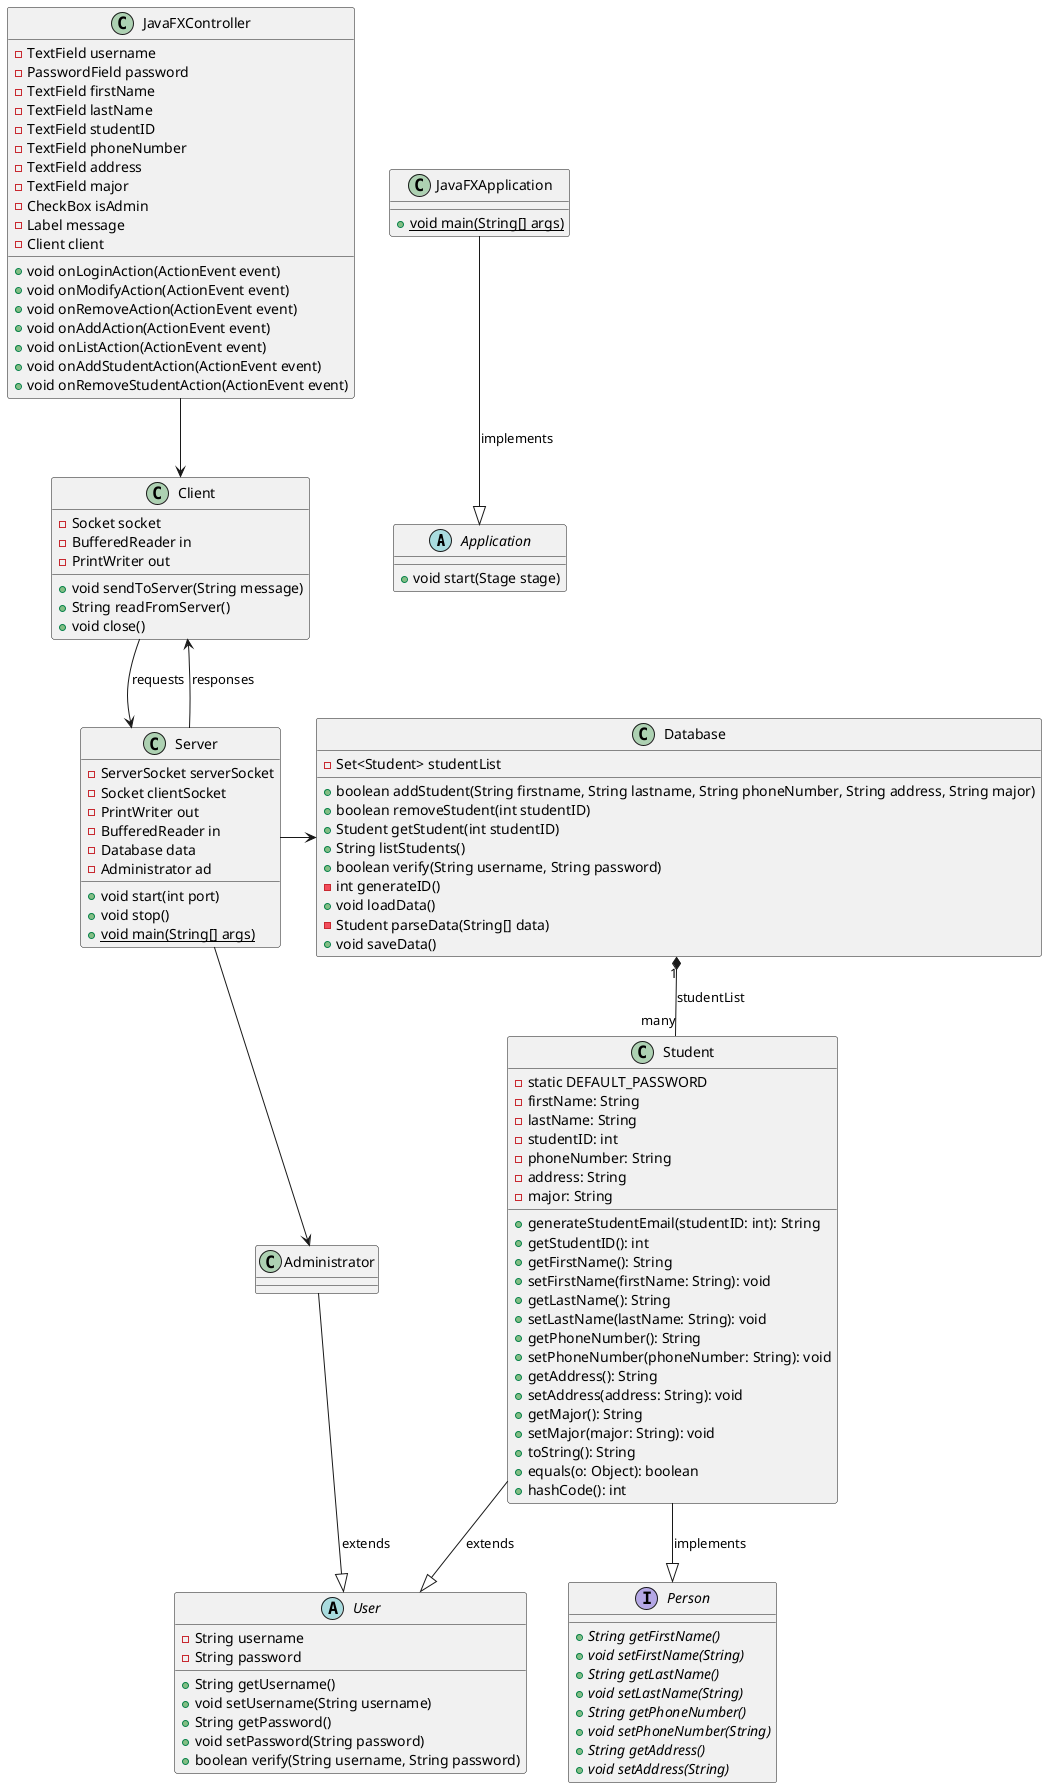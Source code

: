 @startuml
'https://plantuml.com/class-diagram

Abstract class Application{
    +void start(Stage stage)
}

abstract class User {
  -String username
  -String password
  +String getUsername()
  +void setUsername(String username)
  +String getPassword()
  +void setPassword(String password)
  +boolean verify(String username, String password)

}
 interface Person {
        +{abstract} String getFirstName()
        +{abstract} void setFirstName(String)
        +{abstract} String getLastName()
        +{abstract} void setLastName(String)
        +{abstract} String getPhoneNumber()
        +{abstract} void setPhoneNumber(String)
        +{abstract} String getAddress()
        +{abstract} void setAddress(String)
  }

class Administrator
class Database {
    -Set<Student> studentList
    +boolean addStudent(String firstname, String lastname, String phoneNumber, String address, String major)
    +boolean removeStudent(int studentID)
    +Student getStudent(int studentID)
    +String listStudents()
    +boolean verify(String username, String password)
    -int generateID()
    +void loadData()
    -Student parseData(String[] data)
    +void saveData()
}

class Student {
  -static DEFAULT_PASSWORD
  -firstName: String
  -lastName: String
  -studentID: int
  -phoneNumber: String
  -address: String
  -major: String
  +generateStudentEmail(studentID: int): String
  +getStudentID(): int
  +getFirstName(): String
  +setFirstName(firstName: String): void
  +getLastName(): String
  +setLastName(lastName: String): void
  +getPhoneNumber(): String
  +setPhoneNumber(phoneNumber: String): void
  +getAddress(): String
  +setAddress(address: String): void
  +getMajor(): String
  +setMajor(major: String): void
  +toString(): String
  +equals(o: Object): boolean
  +hashCode(): int
}

class JavaFXApplication {
    +{static} void main(String[] args)
}
class JavaFXController {

    -TextField username
    -PasswordField password
    -TextField firstName
    -TextField lastName
    -TextField studentID
    -TextField phoneNumber
    -TextField address
    -TextField major
    -CheckBox isAdmin
    -Label message
    -Client client
    +void onLoginAction(ActionEvent event)
    +void onModifyAction(ActionEvent event)
    +void onRemoveAction(ActionEvent event)
    +void onAddAction(ActionEvent event)
    +void onListAction(ActionEvent event)
    +void onAddStudentAction(ActionEvent event)
    +void onRemoveStudentAction(ActionEvent event)
}
class Client {
  -Socket socket
  -BufferedReader in
  -PrintWriter out

  +void sendToServer(String message)
  +String readFromServer()
  +void close()
}
class Server {

    -ServerSocket serverSocket
    -Socket clientSocket
    -PrintWriter out
    -BufferedReader in
    -Database data
    -Administrator ad
    +void start(int port)
    +void stop()
    +{static} void main(String[] args)
}

Server -> Database
Server --> Administrator
Database "1" *-- "many" Student: studentList
Student --|> User : extends
Administrator --|> User : extends
Student --|> Person : implements
JavaFXApplication --|> Application : implements
JavaFXController --> Client
Client --> Server : requests
Client <-- Server : responses
@enduml